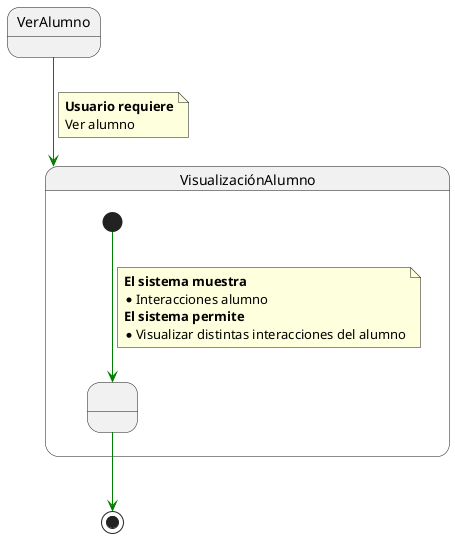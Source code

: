 @startuml VerAlumno

State VerAlumno


State VisualizaciónAlumno{ 

  State state1 as " "

  [*] -[#green]-> state1

  note on link 
    <b>El sistema muestra
    * Interacciones alumno
    <b>El sistema permite
    * Visualizar distintas interacciones del alumno
  end note
 

} 

VerAlumno-[#green]-> VisualizaciónAlumno

note on link
 <b>Usuario requiere
 Ver alumno
end note

state1 -[#green]-> [*] 


@enduml
